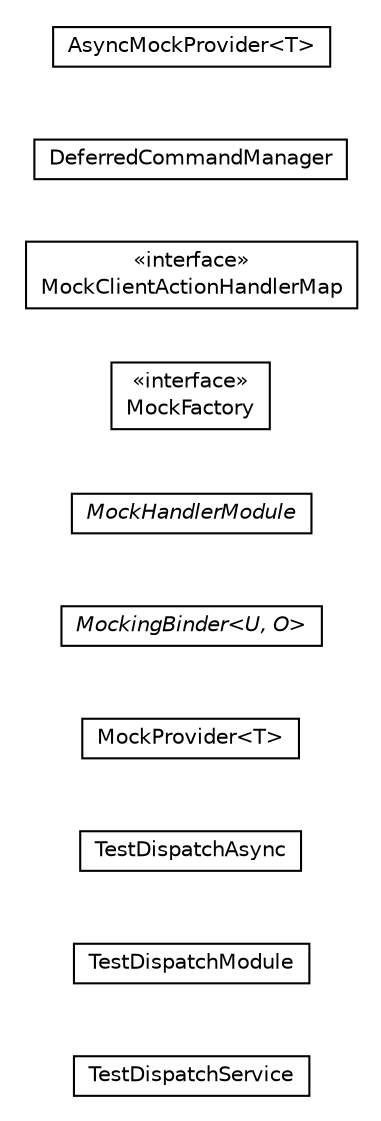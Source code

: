 #!/usr/local/bin/dot
#
# Class diagram 
# Generated by UMLGraph version R5_6-24-gf6e263 (http://www.umlgraph.org/)
#

digraph G {
	edge [fontname="Helvetica",fontsize=10,labelfontname="Helvetica",labelfontsize=10];
	node [fontname="Helvetica",fontsize=10,shape=plaintext];
	nodesep=0.25;
	ranksep=0.5;
	rankdir=LR;
	// com.gwtplatform.tester.TestDispatchService
	c6127 [label=<<table title="com.gwtplatform.tester.TestDispatchService" border="0" cellborder="1" cellspacing="0" cellpadding="2" port="p" href="./TestDispatchService.html">
		<tr><td><table border="0" cellspacing="0" cellpadding="1">
<tr><td align="center" balign="center"> TestDispatchService </td></tr>
		</table></td></tr>
		</table>>, URL="./TestDispatchService.html", fontname="Helvetica", fontcolor="black", fontsize=10.0];
	// com.gwtplatform.tester.TestDispatchModule
	c6128 [label=<<table title="com.gwtplatform.tester.TestDispatchModule" border="0" cellborder="1" cellspacing="0" cellpadding="2" port="p" href="./TestDispatchModule.html">
		<tr><td><table border="0" cellspacing="0" cellpadding="1">
<tr><td align="center" balign="center"> TestDispatchModule </td></tr>
		</table></td></tr>
		</table>>, URL="./TestDispatchModule.html", fontname="Helvetica", fontcolor="black", fontsize=10.0];
	// com.gwtplatform.tester.TestDispatchAsync
	c6129 [label=<<table title="com.gwtplatform.tester.TestDispatchAsync" border="0" cellborder="1" cellspacing="0" cellpadding="2" port="p" href="./TestDispatchAsync.html">
		<tr><td><table border="0" cellspacing="0" cellpadding="1">
<tr><td align="center" balign="center"> TestDispatchAsync </td></tr>
		</table></td></tr>
		</table>>, URL="./TestDispatchAsync.html", fontname="Helvetica", fontcolor="black", fontsize=10.0];
	// com.gwtplatform.tester.MockProvider<T>
	c6130 [label=<<table title="com.gwtplatform.tester.MockProvider" border="0" cellborder="1" cellspacing="0" cellpadding="2" port="p" href="./MockProvider.html">
		<tr><td><table border="0" cellspacing="0" cellpadding="1">
<tr><td align="center" balign="center"> MockProvider&lt;T&gt; </td></tr>
		</table></td></tr>
		</table>>, URL="./MockProvider.html", fontname="Helvetica", fontcolor="black", fontsize=10.0];
	// com.gwtplatform.tester.MockingBinder<U, O>
	c6131 [label=<<table title="com.gwtplatform.tester.MockingBinder" border="0" cellborder="1" cellspacing="0" cellpadding="2" port="p" href="./MockingBinder.html">
		<tr><td><table border="0" cellspacing="0" cellpadding="1">
<tr><td align="center" balign="center"><font face="Helvetica-Oblique"> MockingBinder&lt;U, O&gt; </font></td></tr>
		</table></td></tr>
		</table>>, URL="./MockingBinder.html", fontname="Helvetica", fontcolor="black", fontsize=10.0];
	// com.gwtplatform.tester.MockHandlerModule
	c6132 [label=<<table title="com.gwtplatform.tester.MockHandlerModule" border="0" cellborder="1" cellspacing="0" cellpadding="2" port="p" href="./MockHandlerModule.html">
		<tr><td><table border="0" cellspacing="0" cellpadding="1">
<tr><td align="center" balign="center"><font face="Helvetica-Oblique"> MockHandlerModule </font></td></tr>
		</table></td></tr>
		</table>>, URL="./MockHandlerModule.html", fontname="Helvetica", fontcolor="black", fontsize=10.0];
	// com.gwtplatform.tester.MockFactory
	c6133 [label=<<table title="com.gwtplatform.tester.MockFactory" border="0" cellborder="1" cellspacing="0" cellpadding="2" port="p" href="./MockFactory.html">
		<tr><td><table border="0" cellspacing="0" cellpadding="1">
<tr><td align="center" balign="center"> &#171;interface&#187; </td></tr>
<tr><td align="center" balign="center"> MockFactory </td></tr>
		</table></td></tr>
		</table>>, URL="./MockFactory.html", fontname="Helvetica", fontcolor="black", fontsize=10.0];
	// com.gwtplatform.tester.MockClientActionHandlerMap
	c6134 [label=<<table title="com.gwtplatform.tester.MockClientActionHandlerMap" border="0" cellborder="1" cellspacing="0" cellpadding="2" port="p" href="./MockClientActionHandlerMap.html">
		<tr><td><table border="0" cellspacing="0" cellpadding="1">
<tr><td align="center" balign="center"> &#171;interface&#187; </td></tr>
<tr><td align="center" balign="center"> MockClientActionHandlerMap </td></tr>
		</table></td></tr>
		</table>>, URL="./MockClientActionHandlerMap.html", fontname="Helvetica", fontcolor="black", fontsize=10.0];
	// com.gwtplatform.tester.DeferredCommandManager
	c6135 [label=<<table title="com.gwtplatform.tester.DeferredCommandManager" border="0" cellborder="1" cellspacing="0" cellpadding="2" port="p" href="./DeferredCommandManager.html">
		<tr><td><table border="0" cellspacing="0" cellpadding="1">
<tr><td align="center" balign="center"> DeferredCommandManager </td></tr>
		</table></td></tr>
		</table>>, URL="./DeferredCommandManager.html", fontname="Helvetica", fontcolor="black", fontsize=10.0];
	// com.gwtplatform.tester.AsyncMockProvider<T>
	c6136 [label=<<table title="com.gwtplatform.tester.AsyncMockProvider" border="0" cellborder="1" cellspacing="0" cellpadding="2" port="p" href="./AsyncMockProvider.html">
		<tr><td><table border="0" cellspacing="0" cellpadding="1">
<tr><td align="center" balign="center"> AsyncMockProvider&lt;T&gt; </td></tr>
		</table></td></tr>
		</table>>, URL="./AsyncMockProvider.html", fontname="Helvetica", fontcolor="black", fontsize=10.0];
}

